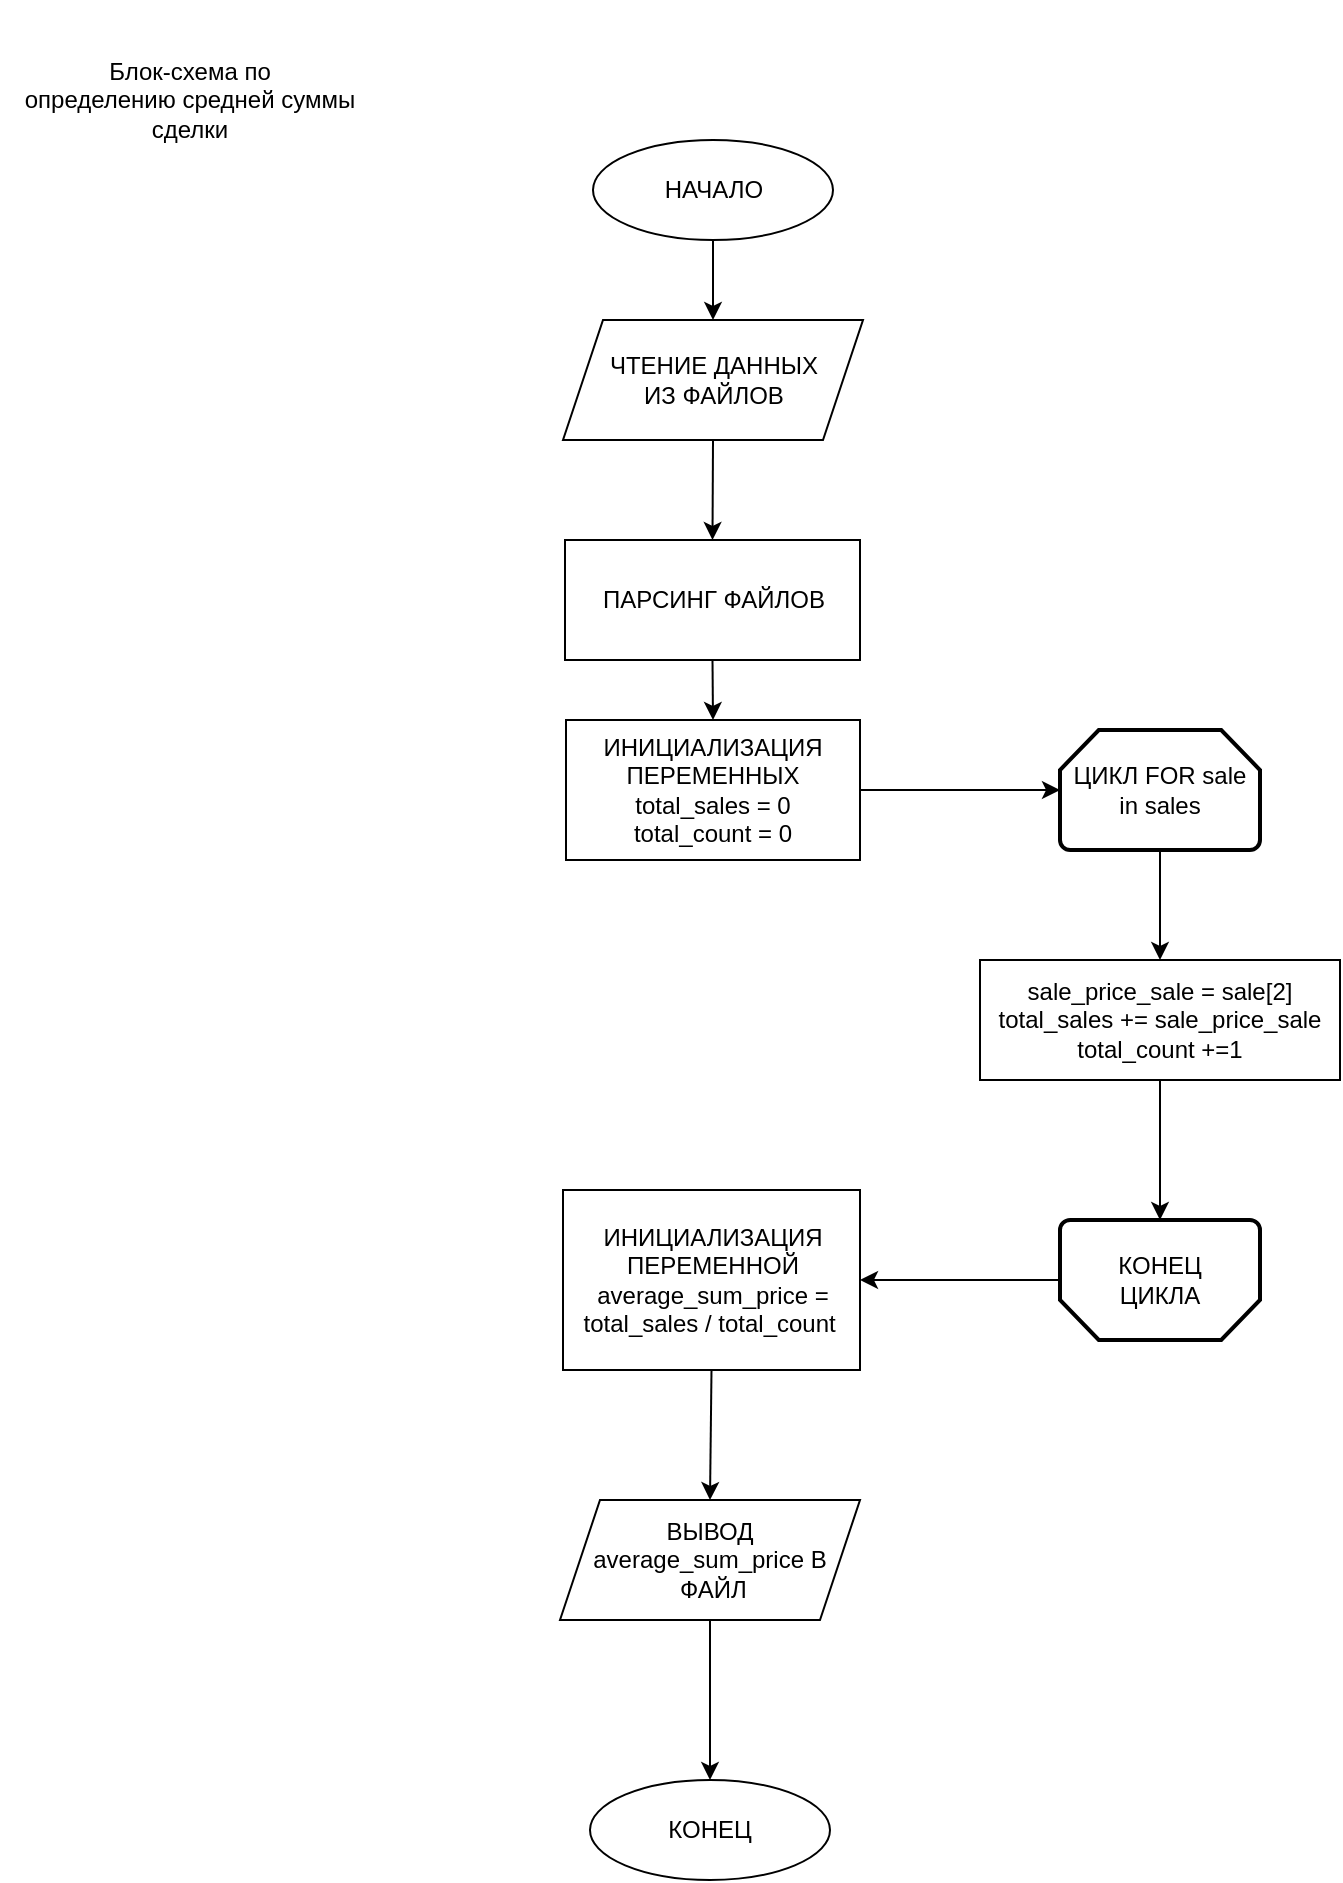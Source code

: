 <mxfile version="21.7.4" type="device">
  <diagram id="C5RBs43oDa-KdzZeNtuy" name="Page-1">
    <mxGraphModel dx="1194" dy="520" grid="1" gridSize="10" guides="1" tooltips="1" connect="1" arrows="1" fold="1" page="1" pageScale="1" pageWidth="827" pageHeight="1169" math="0" shadow="0">
      <root>
        <mxCell id="WIyWlLk6GJQsqaUBKTNV-0" />
        <mxCell id="WIyWlLk6GJQsqaUBKTNV-1" parent="WIyWlLk6GJQsqaUBKTNV-0" />
        <mxCell id="GvKz1qbfuoWjC8QLkVfx-0" value="НАЧАЛО" style="ellipse;whiteSpace=wrap;html=1;" parent="WIyWlLk6GJQsqaUBKTNV-1" vertex="1">
          <mxGeometry x="336.5" y="100" width="120" height="50" as="geometry" />
        </mxCell>
        <mxCell id="GvKz1qbfuoWjC8QLkVfx-1" value="ЧТЕНИЕ ДАННЫХ&lt;br&gt;ИЗ ФАЙЛОВ" style="shape=parallelogram;perimeter=parallelogramPerimeter;whiteSpace=wrap;html=1;fixedSize=1;" parent="WIyWlLk6GJQsqaUBKTNV-1" vertex="1">
          <mxGeometry x="321.5" y="190" width="150" height="60" as="geometry" />
        </mxCell>
        <mxCell id="GvKz1qbfuoWjC8QLkVfx-2" value="" style="endArrow=classic;html=1;rounded=0;exitX=0.5;exitY=1;exitDx=0;exitDy=0;" parent="WIyWlLk6GJQsqaUBKTNV-1" source="GvKz1qbfuoWjC8QLkVfx-0" target="GvKz1qbfuoWjC8QLkVfx-1" edge="1">
          <mxGeometry width="50" height="50" relative="1" as="geometry">
            <mxPoint x="390" y="320" as="sourcePoint" />
            <mxPoint x="440" y="270" as="targetPoint" />
          </mxGeometry>
        </mxCell>
        <mxCell id="GvKz1qbfuoWjC8QLkVfx-3" value="ПАРСИНГ ФАЙЛОВ" style="rounded=0;whiteSpace=wrap;html=1;" parent="WIyWlLk6GJQsqaUBKTNV-1" vertex="1">
          <mxGeometry x="322.5" y="300" width="147.5" height="60" as="geometry" />
        </mxCell>
        <mxCell id="GvKz1qbfuoWjC8QLkVfx-4" value="" style="endArrow=classic;html=1;rounded=0;exitX=0.5;exitY=1;exitDx=0;exitDy=0;entryX=0.5;entryY=0;entryDx=0;entryDy=0;" parent="WIyWlLk6GJQsqaUBKTNV-1" source="GvKz1qbfuoWjC8QLkVfx-1" target="GvKz1qbfuoWjC8QLkVfx-3" edge="1">
          <mxGeometry width="50" height="50" relative="1" as="geometry">
            <mxPoint x="390" y="220" as="sourcePoint" />
            <mxPoint x="440" y="170" as="targetPoint" />
          </mxGeometry>
        </mxCell>
        <mxCell id="GvKz1qbfuoWjC8QLkVfx-5" value="ИНИЦИАЛИЗАЦИЯ ПЕРЕМЕННЫХ&lt;br&gt;total_sales = 0&lt;br&gt;total_count = 0&lt;br&gt;" style="rounded=0;whiteSpace=wrap;html=1;" parent="WIyWlLk6GJQsqaUBKTNV-1" vertex="1">
          <mxGeometry x="323" y="390" width="147" height="70" as="geometry" />
        </mxCell>
        <mxCell id="GvKz1qbfuoWjC8QLkVfx-6" value="ЦИКЛ FOR sale in sales" style="strokeWidth=2;html=1;shape=mxgraph.flowchart.loop_limit;whiteSpace=wrap;" parent="WIyWlLk6GJQsqaUBKTNV-1" vertex="1">
          <mxGeometry x="570" y="395" width="100" height="60" as="geometry" />
        </mxCell>
        <mxCell id="GvKz1qbfuoWjC8QLkVfx-7" value="" style="endArrow=classic;html=1;rounded=0;entryX=0;entryY=0.5;entryDx=0;entryDy=0;entryPerimeter=0;exitX=1;exitY=0.5;exitDx=0;exitDy=0;" parent="WIyWlLk6GJQsqaUBKTNV-1" source="GvKz1qbfuoWjC8QLkVfx-5" target="GvKz1qbfuoWjC8QLkVfx-6" edge="1">
          <mxGeometry width="50" height="50" relative="1" as="geometry">
            <mxPoint x="390" y="520" as="sourcePoint" />
            <mxPoint x="440" y="470" as="targetPoint" />
          </mxGeometry>
        </mxCell>
        <mxCell id="GvKz1qbfuoWjC8QLkVfx-8" value="" style="endArrow=classic;html=1;rounded=0;exitX=0.5;exitY=1;exitDx=0;exitDy=0;entryX=0.5;entryY=0;entryDx=0;entryDy=0;" parent="WIyWlLk6GJQsqaUBKTNV-1" source="GvKz1qbfuoWjC8QLkVfx-3" target="GvKz1qbfuoWjC8QLkVfx-5" edge="1">
          <mxGeometry width="50" height="50" relative="1" as="geometry">
            <mxPoint x="390" y="520" as="sourcePoint" />
            <mxPoint x="440" y="470" as="targetPoint" />
          </mxGeometry>
        </mxCell>
        <mxCell id="GvKz1qbfuoWjC8QLkVfx-11" value="sale_price_sale = sale[2]&lt;br&gt;total_sales += sale_price_sale&lt;br&gt;total_count +=1" style="rounded=0;whiteSpace=wrap;html=1;" parent="WIyWlLk6GJQsqaUBKTNV-1" vertex="1">
          <mxGeometry x="530" y="510" width="180" height="60" as="geometry" />
        </mxCell>
        <mxCell id="GvKz1qbfuoWjC8QLkVfx-12" value="" style="endArrow=classic;html=1;rounded=0;entryX=0.5;entryY=0;entryDx=0;entryDy=0;exitX=0.5;exitY=1;exitDx=0;exitDy=0;exitPerimeter=0;" parent="WIyWlLk6GJQsqaUBKTNV-1" source="GvKz1qbfuoWjC8QLkVfx-6" target="GvKz1qbfuoWjC8QLkVfx-11" edge="1">
          <mxGeometry width="50" height="50" relative="1" as="geometry">
            <mxPoint x="390" y="420" as="sourcePoint" />
            <mxPoint x="440" y="370" as="targetPoint" />
          </mxGeometry>
        </mxCell>
        <mxCell id="GvKz1qbfuoWjC8QLkVfx-14" value="" style="strokeWidth=2;html=1;shape=mxgraph.flowchart.loop_limit;whiteSpace=wrap;rotation=-180;" parent="WIyWlLk6GJQsqaUBKTNV-1" vertex="1">
          <mxGeometry x="570" y="640" width="100" height="60" as="geometry" />
        </mxCell>
        <mxCell id="GvKz1qbfuoWjC8QLkVfx-15" value="КОНЕЦ ЦИКЛА" style="text;html=1;strokeColor=none;fillColor=none;align=center;verticalAlign=middle;whiteSpace=wrap;rounded=0;" parent="WIyWlLk6GJQsqaUBKTNV-1" vertex="1">
          <mxGeometry x="590" y="655" width="60" height="30" as="geometry" />
        </mxCell>
        <mxCell id="GvKz1qbfuoWjC8QLkVfx-16" value="" style="endArrow=classic;html=1;rounded=0;entryX=0.5;entryY=1;entryDx=0;entryDy=0;entryPerimeter=0;exitX=0.5;exitY=1;exitDx=0;exitDy=0;" parent="WIyWlLk6GJQsqaUBKTNV-1" source="GvKz1qbfuoWjC8QLkVfx-11" target="GvKz1qbfuoWjC8QLkVfx-14" edge="1">
          <mxGeometry width="50" height="50" relative="1" as="geometry">
            <mxPoint x="390" y="520" as="sourcePoint" />
            <mxPoint x="440" y="470" as="targetPoint" />
          </mxGeometry>
        </mxCell>
        <mxCell id="GvKz1qbfuoWjC8QLkVfx-17" value="ИНИЦИАЛИЗАЦИЯ ПЕРЕМЕННОЙ&lt;br style=&quot;border-color: var(--border-color);&quot;&gt;average_sum_price = total_sales / total_count&amp;nbsp;" style="rounded=0;whiteSpace=wrap;html=1;" parent="WIyWlLk6GJQsqaUBKTNV-1" vertex="1">
          <mxGeometry x="321.5" y="625" width="148.5" height="90" as="geometry" />
        </mxCell>
        <mxCell id="GvKz1qbfuoWjC8QLkVfx-18" value="" style="endArrow=classic;html=1;rounded=0;entryX=1;entryY=0.5;entryDx=0;entryDy=0;exitX=1;exitY=0.5;exitDx=0;exitDy=0;exitPerimeter=0;" parent="WIyWlLk6GJQsqaUBKTNV-1" source="GvKz1qbfuoWjC8QLkVfx-14" target="GvKz1qbfuoWjC8QLkVfx-17" edge="1">
          <mxGeometry width="50" height="50" relative="1" as="geometry">
            <mxPoint x="560" y="670" as="sourcePoint" />
            <mxPoint x="440" y="570" as="targetPoint" />
          </mxGeometry>
        </mxCell>
        <mxCell id="GvKz1qbfuoWjC8QLkVfx-19" value="ВЫВОД average_sum_price В&lt;br&gt;&amp;nbsp;ФАЙЛ" style="shape=parallelogram;perimeter=parallelogramPerimeter;whiteSpace=wrap;html=1;fixedSize=1;" parent="WIyWlLk6GJQsqaUBKTNV-1" vertex="1">
          <mxGeometry x="320" y="780" width="150" height="60" as="geometry" />
        </mxCell>
        <mxCell id="GvKz1qbfuoWjC8QLkVfx-20" value="" style="endArrow=classic;html=1;rounded=0;entryX=0.5;entryY=0;entryDx=0;entryDy=0;exitX=0.5;exitY=1;exitDx=0;exitDy=0;" parent="WIyWlLk6GJQsqaUBKTNV-1" source="GvKz1qbfuoWjC8QLkVfx-17" target="GvKz1qbfuoWjC8QLkVfx-19" edge="1">
          <mxGeometry width="50" height="50" relative="1" as="geometry">
            <mxPoint x="390" y="620" as="sourcePoint" />
            <mxPoint x="440" y="570" as="targetPoint" />
          </mxGeometry>
        </mxCell>
        <mxCell id="GvKz1qbfuoWjC8QLkVfx-21" value="КОНЕЦ" style="ellipse;whiteSpace=wrap;html=1;" parent="WIyWlLk6GJQsqaUBKTNV-1" vertex="1">
          <mxGeometry x="335" y="920" width="120" height="50" as="geometry" />
        </mxCell>
        <mxCell id="GvKz1qbfuoWjC8QLkVfx-22" value="" style="endArrow=classic;html=1;rounded=0;exitX=0.5;exitY=1;exitDx=0;exitDy=0;entryX=0.5;entryY=0;entryDx=0;entryDy=0;" parent="WIyWlLk6GJQsqaUBKTNV-1" source="GvKz1qbfuoWjC8QLkVfx-19" target="GvKz1qbfuoWjC8QLkVfx-21" edge="1">
          <mxGeometry width="50" height="50" relative="1" as="geometry">
            <mxPoint x="390" y="920" as="sourcePoint" />
            <mxPoint x="440" y="870" as="targetPoint" />
          </mxGeometry>
        </mxCell>
        <mxCell id="Bxdvt80Dk8JTlLXgR1JV-0" value="Блок-схема по определению&amp;nbsp;средней суммы сделки" style="text;html=1;strokeColor=none;fillColor=none;align=center;verticalAlign=middle;whiteSpace=wrap;rounded=0;" vertex="1" parent="WIyWlLk6GJQsqaUBKTNV-1">
          <mxGeometry x="40" y="30" width="190" height="100" as="geometry" />
        </mxCell>
      </root>
    </mxGraphModel>
  </diagram>
</mxfile>
